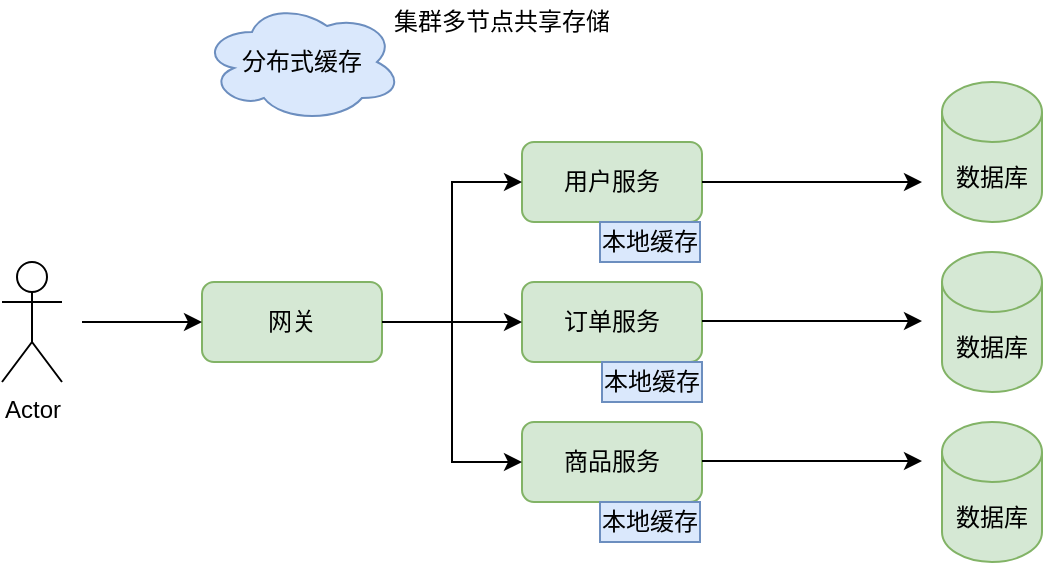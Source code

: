 <mxfile version="18.0.4" type="github">
  <diagram id="8RJ8mssdF1vG-TmknEG7" name="Page-1">
    <mxGraphModel dx="1038" dy="547" grid="1" gridSize="10" guides="1" tooltips="1" connect="1" arrows="1" fold="1" page="1" pageScale="1" pageWidth="827" pageHeight="1169" math="0" shadow="0">
      <root>
        <mxCell id="0" />
        <mxCell id="1" parent="0" />
        <mxCell id="uZfBojcmFlelx03m-J6l-1" value="Actor" style="shape=umlActor;verticalLabelPosition=bottom;verticalAlign=top;html=1;outlineConnect=0;" vertex="1" parent="1">
          <mxGeometry x="90" y="360" width="30" height="60" as="geometry" />
        </mxCell>
        <mxCell id="uZfBojcmFlelx03m-J6l-2" value="网关" style="rounded=1;whiteSpace=wrap;html=1;fillColor=#d5e8d4;strokeColor=#82b366;" vertex="1" parent="1">
          <mxGeometry x="190" y="370" width="90" height="40" as="geometry" />
        </mxCell>
        <mxCell id="uZfBojcmFlelx03m-J6l-5" value="" style="endArrow=classic;html=1;rounded=0;fontColor=#3CFF36;entryX=0;entryY=0.5;entryDx=0;entryDy=0;" edge="1" parent="1" target="uZfBojcmFlelx03m-J6l-2">
          <mxGeometry width="50" height="50" relative="1" as="geometry">
            <mxPoint x="130" y="390" as="sourcePoint" />
            <mxPoint x="170" y="390" as="targetPoint" />
          </mxGeometry>
        </mxCell>
        <mxCell id="uZfBojcmFlelx03m-J6l-6" value="分布式缓存" style="ellipse;shape=cloud;whiteSpace=wrap;html=1;align=center;strokeColor=#6c8ebf;fillColor=#dae8fc;" vertex="1" parent="1">
          <mxGeometry x="190" y="230" width="100" height="60" as="geometry" />
        </mxCell>
        <mxCell id="uZfBojcmFlelx03m-J6l-7" value="集群多节点共享存储" style="text;html=1;strokeColor=none;fillColor=none;align=center;verticalAlign=middle;whiteSpace=wrap;rounded=0;fontColor=#000000;" vertex="1" parent="1">
          <mxGeometry x="280" y="230" width="120" height="20" as="geometry" />
        </mxCell>
        <mxCell id="uZfBojcmFlelx03m-J6l-8" value="商品服务" style="rounded=1;whiteSpace=wrap;html=1;fillColor=#d5e8d4;strokeColor=#82b366;" vertex="1" parent="1">
          <mxGeometry x="350" y="440" width="90" height="40" as="geometry" />
        </mxCell>
        <mxCell id="uZfBojcmFlelx03m-J6l-9" value="订单服务" style="rounded=1;whiteSpace=wrap;html=1;fillColor=#d5e8d4;strokeColor=#82b366;" vertex="1" parent="1">
          <mxGeometry x="350" y="370" width="90" height="40" as="geometry" />
        </mxCell>
        <mxCell id="uZfBojcmFlelx03m-J6l-10" value="用户服务" style="rounded=1;whiteSpace=wrap;html=1;fillColor=#d5e8d4;strokeColor=#82b366;" vertex="1" parent="1">
          <mxGeometry x="350" y="300" width="90" height="40" as="geometry" />
        </mxCell>
        <mxCell id="uZfBojcmFlelx03m-J6l-12" value="" style="edgeStyle=elbowEdgeStyle;elbow=horizontal;endArrow=classic;html=1;rounded=0;fontColor=#000000;exitX=1;exitY=0.5;exitDx=0;exitDy=0;entryX=0;entryY=0.5;entryDx=0;entryDy=0;" edge="1" parent="1" source="uZfBojcmFlelx03m-J6l-2" target="uZfBojcmFlelx03m-J6l-10">
          <mxGeometry width="50" height="50" relative="1" as="geometry">
            <mxPoint x="280" y="430" as="sourcePoint" />
            <mxPoint x="330" y="380" as="targetPoint" />
          </mxGeometry>
        </mxCell>
        <mxCell id="uZfBojcmFlelx03m-J6l-13" value="" style="edgeStyle=elbowEdgeStyle;elbow=horizontal;endArrow=classic;html=1;rounded=0;fontColor=#000000;exitX=1;exitY=0.5;exitDx=0;exitDy=0;entryX=0;entryY=0.5;entryDx=0;entryDy=0;" edge="1" parent="1" source="uZfBojcmFlelx03m-J6l-2" target="uZfBojcmFlelx03m-J6l-8">
          <mxGeometry width="50" height="50" relative="1" as="geometry">
            <mxPoint x="390" y="450" as="sourcePoint" />
            <mxPoint x="440" y="400" as="targetPoint" />
          </mxGeometry>
        </mxCell>
        <mxCell id="uZfBojcmFlelx03m-J6l-14" value="" style="edgeStyle=segmentEdgeStyle;endArrow=classic;html=1;rounded=0;fontColor=#000000;exitX=1;exitY=0.5;exitDx=0;exitDy=0;entryX=0;entryY=0.5;entryDx=0;entryDy=0;" edge="1" parent="1" source="uZfBojcmFlelx03m-J6l-2" target="uZfBojcmFlelx03m-J6l-9">
          <mxGeometry width="50" height="50" relative="1" as="geometry">
            <mxPoint x="390" y="450" as="sourcePoint" />
            <mxPoint x="340" y="390" as="targetPoint" />
            <Array as="points" />
          </mxGeometry>
        </mxCell>
        <mxCell id="uZfBojcmFlelx03m-J6l-15" value="本地缓存" style="text;html=1;strokeColor=#6c8ebf;fillColor=#dae8fc;align=center;verticalAlign=middle;whiteSpace=wrap;rounded=0;" vertex="1" parent="1">
          <mxGeometry x="389" y="340" width="50" height="20" as="geometry" />
        </mxCell>
        <mxCell id="uZfBojcmFlelx03m-J6l-16" value="本地缓存" style="text;html=1;strokeColor=#6c8ebf;fillColor=#dae8fc;align=center;verticalAlign=middle;whiteSpace=wrap;rounded=0;" vertex="1" parent="1">
          <mxGeometry x="390" y="410" width="50" height="20" as="geometry" />
        </mxCell>
        <mxCell id="uZfBojcmFlelx03m-J6l-17" value="本地缓存" style="text;html=1;strokeColor=#6c8ebf;fillColor=#dae8fc;align=center;verticalAlign=middle;whiteSpace=wrap;rounded=0;" vertex="1" parent="1">
          <mxGeometry x="389" y="480" width="50" height="20" as="geometry" />
        </mxCell>
        <mxCell id="uZfBojcmFlelx03m-J6l-19" value="数据库" style="shape=cylinder3;whiteSpace=wrap;html=1;boundedLbl=1;backgroundOutline=1;size=15;strokeColor=#82b366;fillColor=#d5e8d4;" vertex="1" parent="1">
          <mxGeometry x="560" y="270" width="50" height="70" as="geometry" />
        </mxCell>
        <mxCell id="uZfBojcmFlelx03m-J6l-20" value="数据库" style="shape=cylinder3;whiteSpace=wrap;html=1;boundedLbl=1;backgroundOutline=1;size=15;strokeColor=#82b366;fillColor=#d5e8d4;" vertex="1" parent="1">
          <mxGeometry x="560" y="355" width="50" height="70" as="geometry" />
        </mxCell>
        <mxCell id="uZfBojcmFlelx03m-J6l-21" value="数据库" style="shape=cylinder3;whiteSpace=wrap;html=1;boundedLbl=1;backgroundOutline=1;size=15;strokeColor=#82b366;fillColor=#d5e8d4;" vertex="1" parent="1">
          <mxGeometry x="560" y="440" width="50" height="70" as="geometry" />
        </mxCell>
        <mxCell id="uZfBojcmFlelx03m-J6l-23" value="" style="endArrow=classic;html=1;rounded=0;fontColor=#000000;" edge="1" parent="1">
          <mxGeometry width="50" height="50" relative="1" as="geometry">
            <mxPoint x="440" y="320" as="sourcePoint" />
            <mxPoint x="550" y="320" as="targetPoint" />
          </mxGeometry>
        </mxCell>
        <mxCell id="uZfBojcmFlelx03m-J6l-24" value="" style="endArrow=classic;html=1;rounded=0;fontColor=#000000;" edge="1" parent="1">
          <mxGeometry width="50" height="50" relative="1" as="geometry">
            <mxPoint x="440" y="459.5" as="sourcePoint" />
            <mxPoint x="550" y="459.5" as="targetPoint" />
          </mxGeometry>
        </mxCell>
        <mxCell id="uZfBojcmFlelx03m-J6l-25" value="" style="endArrow=classic;html=1;rounded=0;fontColor=#000000;" edge="1" parent="1">
          <mxGeometry width="50" height="50" relative="1" as="geometry">
            <mxPoint x="440" y="389.5" as="sourcePoint" />
            <mxPoint x="550" y="389.5" as="targetPoint" />
          </mxGeometry>
        </mxCell>
      </root>
    </mxGraphModel>
  </diagram>
</mxfile>
